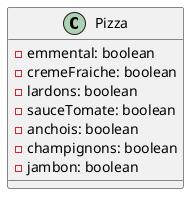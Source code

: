 @startuml builder

class Pizza {
    - emmental: boolean
    - cremeFraiche: boolean
    - lardons: boolean 
    - sauceTomate: boolean 
    - anchois: boolean 
    - champignons: boolean 
    - jambon: boolean 
}

@enduml